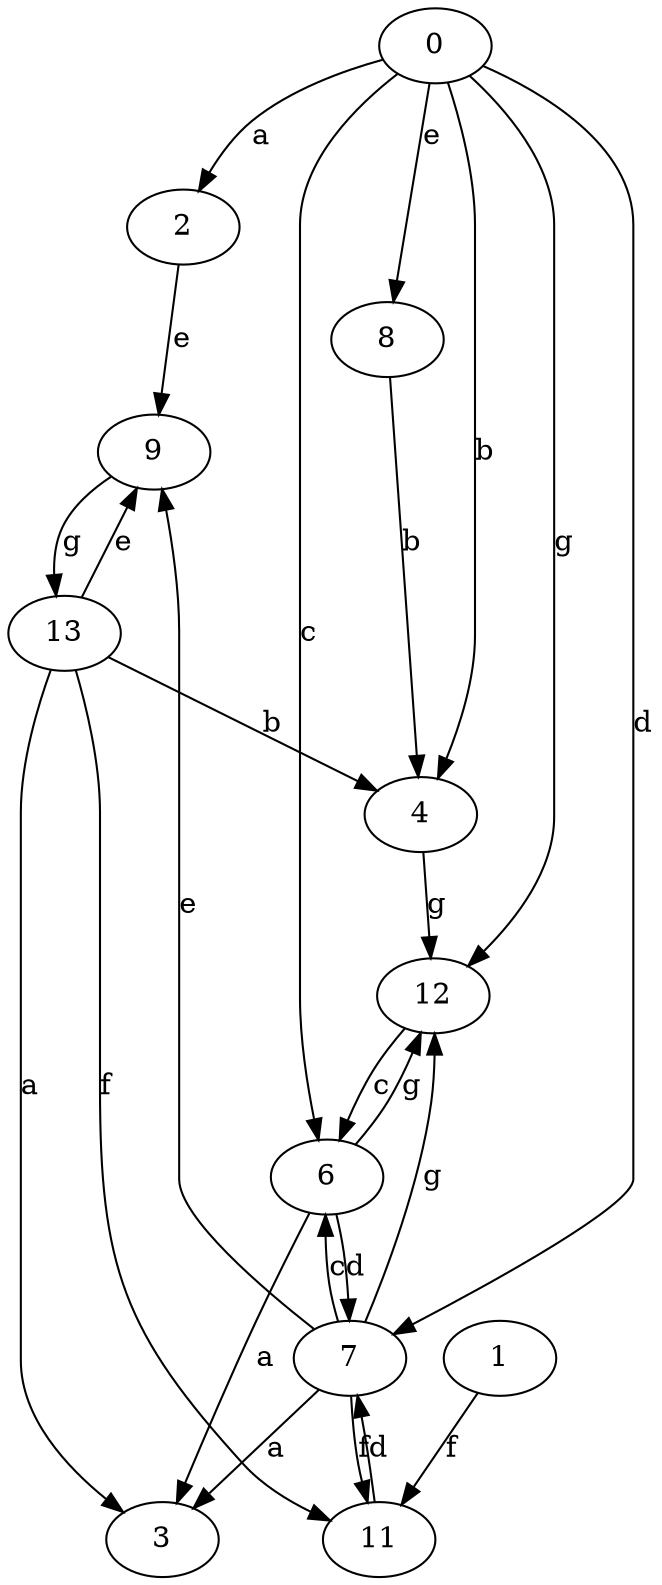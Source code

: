 strict digraph  {
2;
3;
4;
0;
6;
7;
1;
8;
9;
11;
12;
13;
2 -> 9  [label=e];
4 -> 12  [label=g];
0 -> 2  [label=a];
0 -> 4  [label=b];
0 -> 6  [label=c];
0 -> 7  [label=d];
0 -> 8  [label=e];
0 -> 12  [label=g];
6 -> 3  [label=a];
6 -> 7  [label=d];
6 -> 12  [label=g];
7 -> 3  [label=a];
7 -> 6  [label=c];
7 -> 9  [label=e];
7 -> 11  [label=f];
7 -> 12  [label=g];
1 -> 11  [label=f];
8 -> 4  [label=b];
9 -> 13  [label=g];
11 -> 7  [label=d];
12 -> 6  [label=c];
13 -> 3  [label=a];
13 -> 4  [label=b];
13 -> 9  [label=e];
13 -> 11  [label=f];
}
